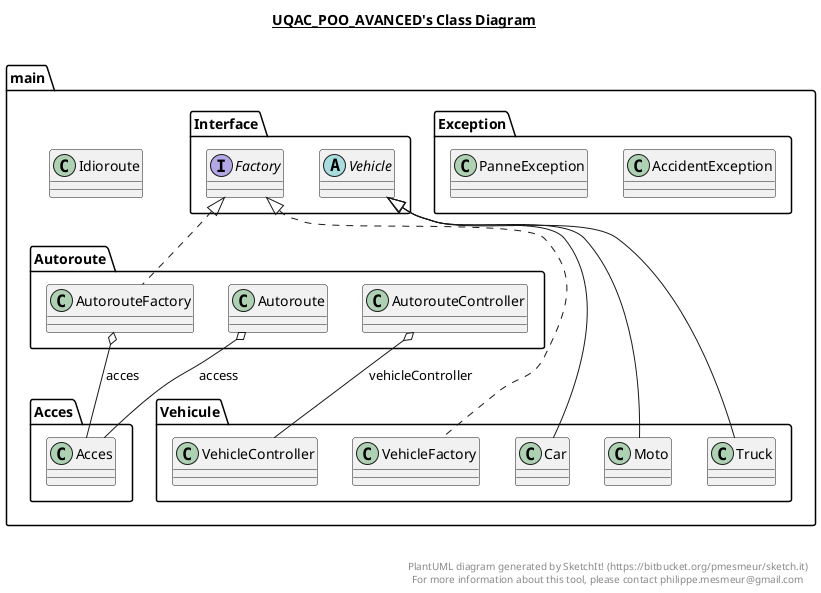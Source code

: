@startuml

title __UQAC_POO_AVANCED's Class Diagram__\n

  namespace main {
    namespace Acces {
      class main.Acces.Acces {
      }
    }
  }
  

  namespace main {
    namespace Autoroute {
      class main.Autoroute.Autoroute {
      }
    }
  }
  

  namespace main {
    namespace Autoroute {
      class main.Autoroute.AutorouteController {
      }
    }
  }
  

  namespace main {
    namespace Autoroute {
      class main.Autoroute.AutorouteFactory {
      }
    }
  }
  

  namespace main {
    namespace Exception {
      class main.Exception.AccidentException {
      }
    }
  }
  

  namespace main {
    namespace Exception {
      class main.Exception.PanneException {
      }
    }
  }
  

  namespace main {
    class main.Idioroute {
    }
  }
  

  namespace main {
    namespace Interface {
      interface main.Interface.Factory {
      }
    }
  }
  

  namespace main {
    namespace Interface {
      abstract class main.Interface.Vehicle {
      }
    }
  }
  

  namespace main {
    namespace Vehicule {
      class main.Vehicule.Car {
      }
    }
  }
  

  namespace main {
    namespace Vehicule {
      class main.Vehicule.Moto {
      }
    }
  }
  

  namespace main {
    namespace Vehicule {
      class main.Vehicule.Truck {
      }
    }
  }
  

  namespace main {
    namespace Vehicule {
      class main.Vehicule.VehicleController {
      }
    }
  }
  

  namespace main {
    namespace Vehicule {
      class main.Vehicule.VehicleFactory {
      }
    }
  }
  

  main.Autoroute.Autoroute o-- main.Acces.Acces : access
  main.Autoroute.AutorouteController o-- main.Vehicule.VehicleController : vehicleController
  main.Autoroute.AutorouteFactory .up.|> main.Interface.Factory
  main.Autoroute.AutorouteFactory o-- main.Acces.Acces : acces
  main.Vehicule.Car -up-|> main.Interface.Vehicle
  main.Vehicule.Moto -up-|> main.Interface.Vehicle
  main.Vehicule.Truck -up-|> main.Interface.Vehicle
  main.Vehicule.VehicleFactory .up.|> main.Interface.Factory


right footer


PlantUML diagram generated by SketchIt! (https://bitbucket.org/pmesmeur/sketch.it)
For more information about this tool, please contact philippe.mesmeur@gmail.com
endfooter

@enduml

